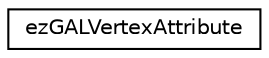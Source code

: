 digraph "Graphical Class Hierarchy"
{
 // LATEX_PDF_SIZE
  edge [fontname="Helvetica",fontsize="10",labelfontname="Helvetica",labelfontsize="10"];
  node [fontname="Helvetica",fontsize="10",shape=record];
  rankdir="LR";
  Node0 [label="ezGALVertexAttribute",height=0.2,width=0.4,color="black", fillcolor="white", style="filled",URL="$d6/d8e/structez_g_a_l_vertex_attribute.htm",tooltip=" "];
}
